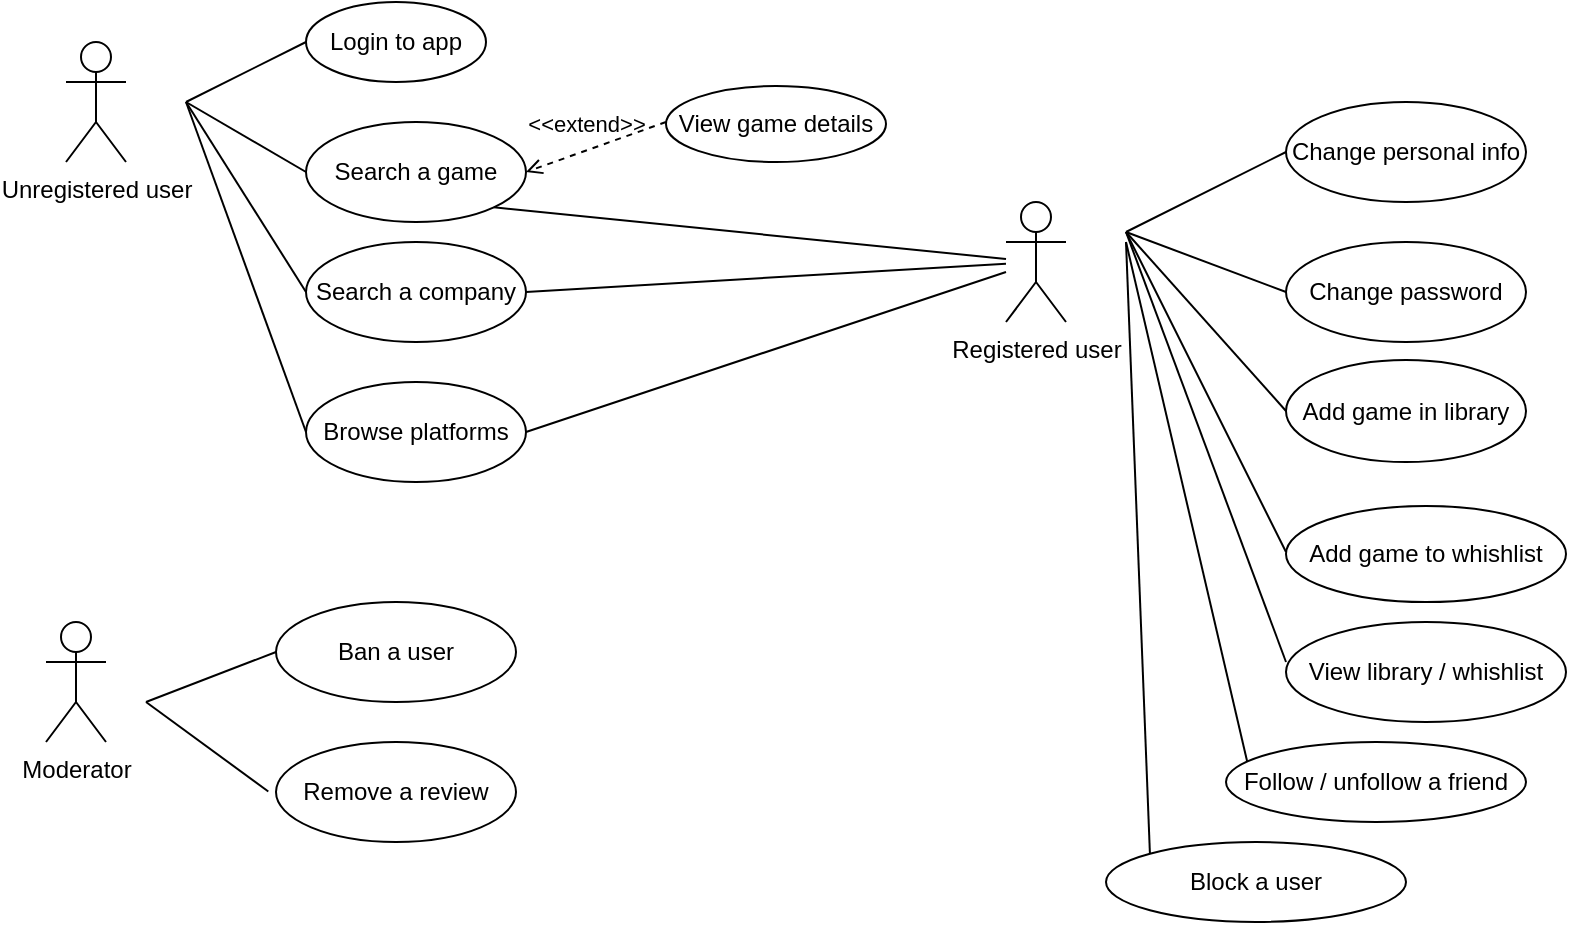 <mxfile version="22.1.7" type="github">
  <diagram name="Pagina-1" id="CpfnppU9-VtZ_XKb45yN">
    <mxGraphModel dx="989" dy="574" grid="1" gridSize="10" guides="1" tooltips="1" connect="1" arrows="1" fold="1" page="1" pageScale="1" pageWidth="827" pageHeight="583" math="0" shadow="0">
      <root>
        <mxCell id="0" />
        <mxCell id="1" parent="0" />
        <mxCell id="Bf5LCouzRFLms9WQWrtb-1" value="Registered user" style="shape=umlActor;verticalLabelPosition=bottom;verticalAlign=top;html=1;outlineConnect=0;" vertex="1" parent="1">
          <mxGeometry x="520" y="120" width="30" height="60" as="geometry" />
        </mxCell>
        <mxCell id="Bf5LCouzRFLms9WQWrtb-2" value="Unregistered user" style="shape=umlActor;verticalLabelPosition=bottom;verticalAlign=top;html=1;outlineConnect=0;" vertex="1" parent="1">
          <mxGeometry x="50" y="40" width="30" height="60" as="geometry" />
        </mxCell>
        <mxCell id="Bf5LCouzRFLms9WQWrtb-3" value="Moderator" style="shape=umlActor;verticalLabelPosition=bottom;verticalAlign=top;html=1;outlineConnect=0;" vertex="1" parent="1">
          <mxGeometry x="40" y="330" width="30" height="60" as="geometry" />
        </mxCell>
        <mxCell id="Bf5LCouzRFLms9WQWrtb-4" value="" style="endArrow=none;html=1;rounded=0;entryX=0;entryY=0.5;entryDx=0;entryDy=0;" edge="1" parent="1" target="Bf5LCouzRFLms9WQWrtb-5">
          <mxGeometry width="50" height="50" relative="1" as="geometry">
            <mxPoint x="110" y="70" as="sourcePoint" />
            <mxPoint x="160" y="40" as="targetPoint" />
          </mxGeometry>
        </mxCell>
        <mxCell id="Bf5LCouzRFLms9WQWrtb-5" value="Login to app" style="ellipse;whiteSpace=wrap;html=1;" vertex="1" parent="1">
          <mxGeometry x="170" y="20" width="90" height="40" as="geometry" />
        </mxCell>
        <mxCell id="Bf5LCouzRFLms9WQWrtb-6" value="" style="endArrow=none;html=1;rounded=0;entryX=0;entryY=0.5;entryDx=0;entryDy=0;" edge="1" parent="1" target="Bf5LCouzRFLms9WQWrtb-7">
          <mxGeometry width="50" height="50" relative="1" as="geometry">
            <mxPoint x="110" y="70" as="sourcePoint" />
            <mxPoint x="170" y="110" as="targetPoint" />
          </mxGeometry>
        </mxCell>
        <mxCell id="Bf5LCouzRFLms9WQWrtb-7" value="Search a game" style="ellipse;whiteSpace=wrap;html=1;" vertex="1" parent="1">
          <mxGeometry x="170" y="80" width="110" height="50" as="geometry" />
        </mxCell>
        <mxCell id="Bf5LCouzRFLms9WQWrtb-9" value="" style="endArrow=none;html=1;rounded=0;entryX=0;entryY=0.5;entryDx=0;entryDy=0;" edge="1" parent="1" target="Bf5LCouzRFLms9WQWrtb-10">
          <mxGeometry width="50" height="50" relative="1" as="geometry">
            <mxPoint x="110" y="70" as="sourcePoint" />
            <mxPoint x="170" y="180" as="targetPoint" />
          </mxGeometry>
        </mxCell>
        <mxCell id="Bf5LCouzRFLms9WQWrtb-10" value="Search a company" style="ellipse;whiteSpace=wrap;html=1;" vertex="1" parent="1">
          <mxGeometry x="170" y="140" width="110" height="50" as="geometry" />
        </mxCell>
        <mxCell id="Bf5LCouzRFLms9WQWrtb-11" value="Browse platforms" style="ellipse;whiteSpace=wrap;html=1;" vertex="1" parent="1">
          <mxGeometry x="170" y="210" width="110" height="50" as="geometry" />
        </mxCell>
        <mxCell id="Bf5LCouzRFLms9WQWrtb-12" value="" style="endArrow=none;html=1;rounded=0;exitX=0;exitY=0.5;exitDx=0;exitDy=0;" edge="1" parent="1" source="Bf5LCouzRFLms9WQWrtb-11">
          <mxGeometry width="50" height="50" relative="1" as="geometry">
            <mxPoint x="100" y="220" as="sourcePoint" />
            <mxPoint x="110" y="70" as="targetPoint" />
          </mxGeometry>
        </mxCell>
        <mxCell id="Bf5LCouzRFLms9WQWrtb-13" value="&amp;lt;&amp;lt;extend&amp;gt;&amp;gt;" style="html=1;verticalAlign=bottom;labelBackgroundColor=none;endArrow=open;endFill=0;dashed=1;rounded=0;entryX=1;entryY=0.5;entryDx=0;entryDy=0;" edge="1" parent="1" target="Bf5LCouzRFLms9WQWrtb-7">
          <mxGeometry x="0.104" y="-4" width="160" relative="1" as="geometry">
            <mxPoint x="350" y="80" as="sourcePoint" />
            <mxPoint x="300" y="90" as="targetPoint" />
            <mxPoint as="offset" />
          </mxGeometry>
        </mxCell>
        <mxCell id="Bf5LCouzRFLms9WQWrtb-14" value="View game details" style="ellipse;whiteSpace=wrap;html=1;" vertex="1" parent="1">
          <mxGeometry x="350" y="62" width="110" height="38" as="geometry" />
        </mxCell>
        <mxCell id="Bf5LCouzRFLms9WQWrtb-15" value="" style="endArrow=none;html=1;rounded=0;entryX=0;entryY=0.5;entryDx=0;entryDy=0;" edge="1" parent="1" target="Bf5LCouzRFLms9WQWrtb-16">
          <mxGeometry width="50" height="50" relative="1" as="geometry">
            <mxPoint x="90" y="370" as="sourcePoint" />
            <mxPoint x="140" y="360" as="targetPoint" />
          </mxGeometry>
        </mxCell>
        <mxCell id="Bf5LCouzRFLms9WQWrtb-16" value="Ban a user" style="ellipse;whiteSpace=wrap;html=1;" vertex="1" parent="1">
          <mxGeometry x="155" y="320" width="120" height="50" as="geometry" />
        </mxCell>
        <mxCell id="Bf5LCouzRFLms9WQWrtb-17" value="" style="endArrow=none;html=1;rounded=0;entryX=-0.032;entryY=0.495;entryDx=0;entryDy=0;entryPerimeter=0;" edge="1" parent="1" target="Bf5LCouzRFLms9WQWrtb-18">
          <mxGeometry width="50" height="50" relative="1" as="geometry">
            <mxPoint x="90" y="370" as="sourcePoint" />
            <mxPoint x="140" y="410" as="targetPoint" />
          </mxGeometry>
        </mxCell>
        <mxCell id="Bf5LCouzRFLms9WQWrtb-18" value="Remove a review" style="ellipse;whiteSpace=wrap;html=1;" vertex="1" parent="1">
          <mxGeometry x="155" y="390" width="120" height="50" as="geometry" />
        </mxCell>
        <mxCell id="Bf5LCouzRFLms9WQWrtb-19" value="" style="endArrow=none;html=1;rounded=0;entryX=0;entryY=0.5;entryDx=0;entryDy=0;" edge="1" parent="1" target="Bf5LCouzRFLms9WQWrtb-20">
          <mxGeometry width="50" height="50" relative="1" as="geometry">
            <mxPoint x="580" y="135" as="sourcePoint" />
            <mxPoint x="650" y="100" as="targetPoint" />
          </mxGeometry>
        </mxCell>
        <mxCell id="Bf5LCouzRFLms9WQWrtb-20" value="Change personal info" style="ellipse;whiteSpace=wrap;html=1;" vertex="1" parent="1">
          <mxGeometry x="660" y="70" width="120" height="50" as="geometry" />
        </mxCell>
        <mxCell id="Bf5LCouzRFLms9WQWrtb-21" value="" style="endArrow=none;html=1;rounded=0;entryX=0;entryY=0.5;entryDx=0;entryDy=0;" edge="1" parent="1" target="Bf5LCouzRFLms9WQWrtb-22">
          <mxGeometry width="50" height="50" relative="1" as="geometry">
            <mxPoint x="580" y="135" as="sourcePoint" />
            <mxPoint x="650" y="155" as="targetPoint" />
          </mxGeometry>
        </mxCell>
        <mxCell id="Bf5LCouzRFLms9WQWrtb-22" value="Change password" style="ellipse;whiteSpace=wrap;html=1;" vertex="1" parent="1">
          <mxGeometry x="660" y="140" width="120" height="50" as="geometry" />
        </mxCell>
        <mxCell id="Bf5LCouzRFLms9WQWrtb-23" value="" style="endArrow=none;html=1;rounded=0;entryX=0;entryY=0.5;entryDx=0;entryDy=0;" edge="1" parent="1" target="Bf5LCouzRFLms9WQWrtb-31">
          <mxGeometry width="50" height="50" relative="1" as="geometry">
            <mxPoint x="580" y="135" as="sourcePoint" />
            <mxPoint x="640" y="225" as="targetPoint" />
          </mxGeometry>
        </mxCell>
        <mxCell id="Bf5LCouzRFLms9WQWrtb-27" value="" style="endArrow=none;html=1;rounded=0;exitX=1;exitY=1;exitDx=0;exitDy=0;" edge="1" parent="1" source="Bf5LCouzRFLms9WQWrtb-7" target="Bf5LCouzRFLms9WQWrtb-1">
          <mxGeometry width="50" height="50" relative="1" as="geometry">
            <mxPoint x="260.005" y="114.996" as="sourcePoint" />
            <mxPoint x="516" y="142.37" as="targetPoint" />
          </mxGeometry>
        </mxCell>
        <mxCell id="Bf5LCouzRFLms9WQWrtb-28" value="" style="endArrow=none;html=1;rounded=0;exitX=1;exitY=0.5;exitDx=0;exitDy=0;" edge="1" parent="1" source="Bf5LCouzRFLms9WQWrtb-10" target="Bf5LCouzRFLms9WQWrtb-1">
          <mxGeometry width="50" height="50" relative="1" as="geometry">
            <mxPoint x="440" y="220" as="sourcePoint" />
            <mxPoint x="520" y="150" as="targetPoint" />
          </mxGeometry>
        </mxCell>
        <mxCell id="Bf5LCouzRFLms9WQWrtb-29" value="" style="endArrow=none;html=1;rounded=0;exitX=1;exitY=0.5;exitDx=0;exitDy=0;" edge="1" parent="1" source="Bf5LCouzRFLms9WQWrtb-11" target="Bf5LCouzRFLms9WQWrtb-1">
          <mxGeometry width="50" height="50" relative="1" as="geometry">
            <mxPoint x="310" y="240" as="sourcePoint" />
            <mxPoint x="520" y="150" as="targetPoint" />
          </mxGeometry>
        </mxCell>
        <mxCell id="Bf5LCouzRFLms9WQWrtb-31" value="Add game in library" style="ellipse;whiteSpace=wrap;html=1;" vertex="1" parent="1">
          <mxGeometry x="660" y="199" width="120" height="51" as="geometry" />
        </mxCell>
        <mxCell id="Bf5LCouzRFLms9WQWrtb-34" value="Add game to whishlist" style="ellipse;whiteSpace=wrap;html=1;" vertex="1" parent="1">
          <mxGeometry x="660" y="272" width="140" height="48" as="geometry" />
        </mxCell>
        <mxCell id="Bf5LCouzRFLms9WQWrtb-35" value="" style="endArrow=none;html=1;rounded=0;entryX=0;entryY=0.5;entryDx=0;entryDy=0;" edge="1" parent="1">
          <mxGeometry width="50" height="50" relative="1" as="geometry">
            <mxPoint x="580" y="135" as="sourcePoint" />
            <mxPoint x="660.0" y="295" as="targetPoint" />
          </mxGeometry>
        </mxCell>
        <mxCell id="Bf5LCouzRFLms9WQWrtb-36" value="" style="endArrow=none;html=1;rounded=0;entryX=0;entryY=0.5;entryDx=0;entryDy=0;" edge="1" parent="1">
          <mxGeometry width="50" height="50" relative="1" as="geometry">
            <mxPoint x="580" y="135" as="sourcePoint" />
            <mxPoint x="660.0" y="350" as="targetPoint" />
          </mxGeometry>
        </mxCell>
        <mxCell id="Bf5LCouzRFLms9WQWrtb-37" value="View library / whishlist" style="ellipse;whiteSpace=wrap;html=1;" vertex="1" parent="1">
          <mxGeometry x="660" y="330" width="140" height="50" as="geometry" />
        </mxCell>
        <mxCell id="Bf5LCouzRFLms9WQWrtb-38" value="" style="endArrow=none;html=1;rounded=0;entryX=0.076;entryY=0.331;entryDx=0;entryDy=0;entryPerimeter=0;" edge="1" parent="1" target="Bf5LCouzRFLms9WQWrtb-39">
          <mxGeometry width="50" height="50" relative="1" as="geometry">
            <mxPoint x="580" y="140" as="sourcePoint" />
            <mxPoint x="620" y="400" as="targetPoint" />
          </mxGeometry>
        </mxCell>
        <mxCell id="Bf5LCouzRFLms9WQWrtb-39" value="Follow / unfollow a friend" style="ellipse;whiteSpace=wrap;html=1;" vertex="1" parent="1">
          <mxGeometry x="630" y="390" width="150" height="40" as="geometry" />
        </mxCell>
        <mxCell id="Bf5LCouzRFLms9WQWrtb-40" value="" style="endArrow=none;html=1;rounded=0;exitX=0;exitY=0;exitDx=0;exitDy=0;" edge="1" parent="1" source="Bf5LCouzRFLms9WQWrtb-44">
          <mxGeometry width="50" height="50" relative="1" as="geometry">
            <mxPoint x="590" y="441" as="sourcePoint" />
            <mxPoint x="580" y="140" as="targetPoint" />
          </mxGeometry>
        </mxCell>
        <mxCell id="Bf5LCouzRFLms9WQWrtb-44" value="Block a user" style="ellipse;whiteSpace=wrap;html=1;" vertex="1" parent="1">
          <mxGeometry x="570" y="440" width="150" height="40" as="geometry" />
        </mxCell>
      </root>
    </mxGraphModel>
  </diagram>
</mxfile>
